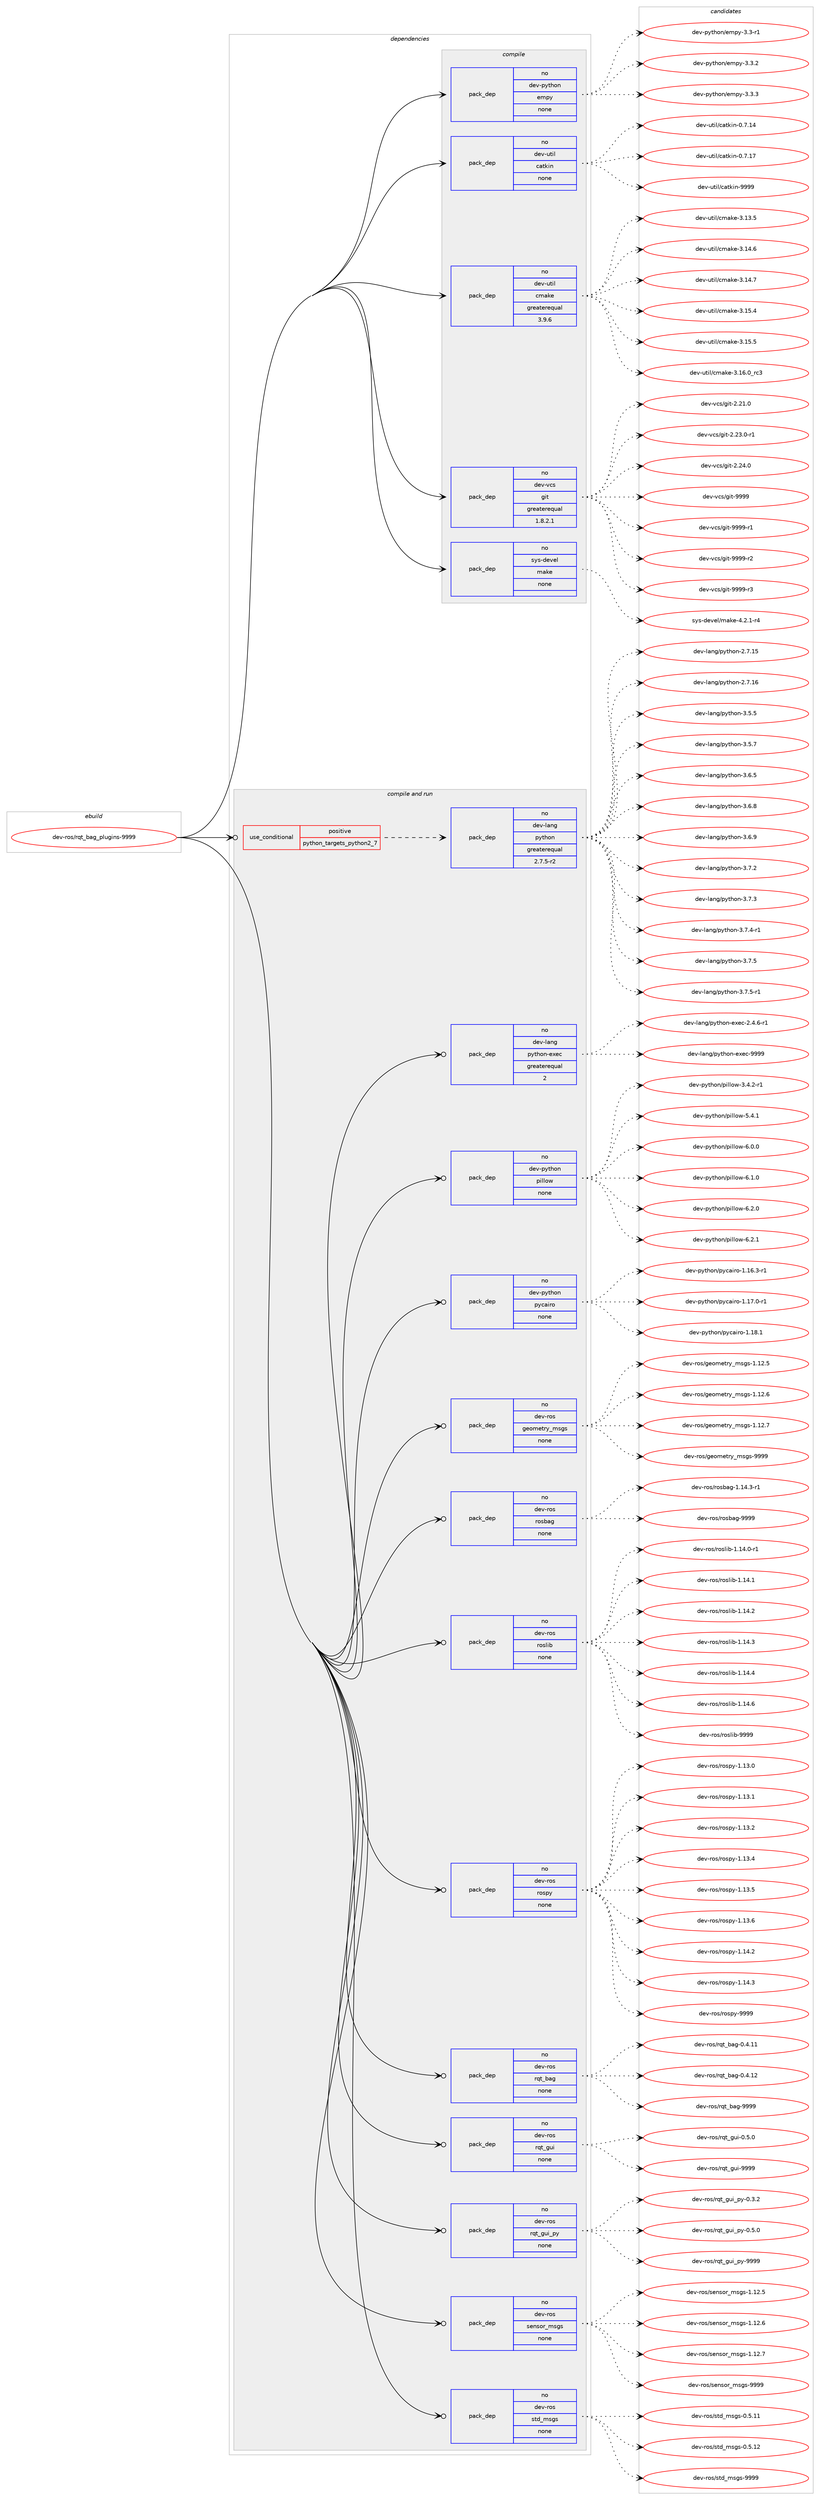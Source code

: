 digraph prolog {

# *************
# Graph options
# *************

newrank=true;
concentrate=true;
compound=true;
graph [rankdir=LR,fontname=Helvetica,fontsize=10,ranksep=1.5];#, ranksep=2.5, nodesep=0.2];
edge  [arrowhead=vee];
node  [fontname=Helvetica,fontsize=10];

# **********
# The ebuild
# **********

subgraph cluster_leftcol {
color=gray;
rank=same;
label=<<i>ebuild</i>>;
id [label="dev-ros/rqt_bag_plugins-9999", color=red, width=4, href="../dev-ros/rqt_bag_plugins-9999.svg"];
}

# ****************
# The dependencies
# ****************

subgraph cluster_midcol {
color=gray;
label=<<i>dependencies</i>>;
subgraph cluster_compile {
fillcolor="#eeeeee";
style=filled;
label=<<i>compile</i>>;
subgraph pack498050 {
dependency665204 [label=<<TABLE BORDER="0" CELLBORDER="1" CELLSPACING="0" CELLPADDING="4" WIDTH="220"><TR><TD ROWSPAN="6" CELLPADDING="30">pack_dep</TD></TR><TR><TD WIDTH="110">no</TD></TR><TR><TD>dev-python</TD></TR><TR><TD>empy</TD></TR><TR><TD>none</TD></TR><TR><TD></TD></TR></TABLE>>, shape=none, color=blue];
}
id:e -> dependency665204:w [weight=20,style="solid",arrowhead="vee"];
subgraph pack498051 {
dependency665205 [label=<<TABLE BORDER="0" CELLBORDER="1" CELLSPACING="0" CELLPADDING="4" WIDTH="220"><TR><TD ROWSPAN="6" CELLPADDING="30">pack_dep</TD></TR><TR><TD WIDTH="110">no</TD></TR><TR><TD>dev-util</TD></TR><TR><TD>catkin</TD></TR><TR><TD>none</TD></TR><TR><TD></TD></TR></TABLE>>, shape=none, color=blue];
}
id:e -> dependency665205:w [weight=20,style="solid",arrowhead="vee"];
subgraph pack498052 {
dependency665206 [label=<<TABLE BORDER="0" CELLBORDER="1" CELLSPACING="0" CELLPADDING="4" WIDTH="220"><TR><TD ROWSPAN="6" CELLPADDING="30">pack_dep</TD></TR><TR><TD WIDTH="110">no</TD></TR><TR><TD>dev-util</TD></TR><TR><TD>cmake</TD></TR><TR><TD>greaterequal</TD></TR><TR><TD>3.9.6</TD></TR></TABLE>>, shape=none, color=blue];
}
id:e -> dependency665206:w [weight=20,style="solid",arrowhead="vee"];
subgraph pack498053 {
dependency665207 [label=<<TABLE BORDER="0" CELLBORDER="1" CELLSPACING="0" CELLPADDING="4" WIDTH="220"><TR><TD ROWSPAN="6" CELLPADDING="30">pack_dep</TD></TR><TR><TD WIDTH="110">no</TD></TR><TR><TD>dev-vcs</TD></TR><TR><TD>git</TD></TR><TR><TD>greaterequal</TD></TR><TR><TD>1.8.2.1</TD></TR></TABLE>>, shape=none, color=blue];
}
id:e -> dependency665207:w [weight=20,style="solid",arrowhead="vee"];
subgraph pack498054 {
dependency665208 [label=<<TABLE BORDER="0" CELLBORDER="1" CELLSPACING="0" CELLPADDING="4" WIDTH="220"><TR><TD ROWSPAN="6" CELLPADDING="30">pack_dep</TD></TR><TR><TD WIDTH="110">no</TD></TR><TR><TD>sys-devel</TD></TR><TR><TD>make</TD></TR><TR><TD>none</TD></TR><TR><TD></TD></TR></TABLE>>, shape=none, color=blue];
}
id:e -> dependency665208:w [weight=20,style="solid",arrowhead="vee"];
}
subgraph cluster_compileandrun {
fillcolor="#eeeeee";
style=filled;
label=<<i>compile and run</i>>;
subgraph cond155248 {
dependency665209 [label=<<TABLE BORDER="0" CELLBORDER="1" CELLSPACING="0" CELLPADDING="4"><TR><TD ROWSPAN="3" CELLPADDING="10">use_conditional</TD></TR><TR><TD>positive</TD></TR><TR><TD>python_targets_python2_7</TD></TR></TABLE>>, shape=none, color=red];
subgraph pack498055 {
dependency665210 [label=<<TABLE BORDER="0" CELLBORDER="1" CELLSPACING="0" CELLPADDING="4" WIDTH="220"><TR><TD ROWSPAN="6" CELLPADDING="30">pack_dep</TD></TR><TR><TD WIDTH="110">no</TD></TR><TR><TD>dev-lang</TD></TR><TR><TD>python</TD></TR><TR><TD>greaterequal</TD></TR><TR><TD>2.7.5-r2</TD></TR></TABLE>>, shape=none, color=blue];
}
dependency665209:e -> dependency665210:w [weight=20,style="dashed",arrowhead="vee"];
}
id:e -> dependency665209:w [weight=20,style="solid",arrowhead="odotvee"];
subgraph pack498056 {
dependency665211 [label=<<TABLE BORDER="0" CELLBORDER="1" CELLSPACING="0" CELLPADDING="4" WIDTH="220"><TR><TD ROWSPAN="6" CELLPADDING="30">pack_dep</TD></TR><TR><TD WIDTH="110">no</TD></TR><TR><TD>dev-lang</TD></TR><TR><TD>python-exec</TD></TR><TR><TD>greaterequal</TD></TR><TR><TD>2</TD></TR></TABLE>>, shape=none, color=blue];
}
id:e -> dependency665211:w [weight=20,style="solid",arrowhead="odotvee"];
subgraph pack498057 {
dependency665212 [label=<<TABLE BORDER="0" CELLBORDER="1" CELLSPACING="0" CELLPADDING="4" WIDTH="220"><TR><TD ROWSPAN="6" CELLPADDING="30">pack_dep</TD></TR><TR><TD WIDTH="110">no</TD></TR><TR><TD>dev-python</TD></TR><TR><TD>pillow</TD></TR><TR><TD>none</TD></TR><TR><TD></TD></TR></TABLE>>, shape=none, color=blue];
}
id:e -> dependency665212:w [weight=20,style="solid",arrowhead="odotvee"];
subgraph pack498058 {
dependency665213 [label=<<TABLE BORDER="0" CELLBORDER="1" CELLSPACING="0" CELLPADDING="4" WIDTH="220"><TR><TD ROWSPAN="6" CELLPADDING="30">pack_dep</TD></TR><TR><TD WIDTH="110">no</TD></TR><TR><TD>dev-python</TD></TR><TR><TD>pycairo</TD></TR><TR><TD>none</TD></TR><TR><TD></TD></TR></TABLE>>, shape=none, color=blue];
}
id:e -> dependency665213:w [weight=20,style="solid",arrowhead="odotvee"];
subgraph pack498059 {
dependency665214 [label=<<TABLE BORDER="0" CELLBORDER="1" CELLSPACING="0" CELLPADDING="4" WIDTH="220"><TR><TD ROWSPAN="6" CELLPADDING="30">pack_dep</TD></TR><TR><TD WIDTH="110">no</TD></TR><TR><TD>dev-ros</TD></TR><TR><TD>geometry_msgs</TD></TR><TR><TD>none</TD></TR><TR><TD></TD></TR></TABLE>>, shape=none, color=blue];
}
id:e -> dependency665214:w [weight=20,style="solid",arrowhead="odotvee"];
subgraph pack498060 {
dependency665215 [label=<<TABLE BORDER="0" CELLBORDER="1" CELLSPACING="0" CELLPADDING="4" WIDTH="220"><TR><TD ROWSPAN="6" CELLPADDING="30">pack_dep</TD></TR><TR><TD WIDTH="110">no</TD></TR><TR><TD>dev-ros</TD></TR><TR><TD>rosbag</TD></TR><TR><TD>none</TD></TR><TR><TD></TD></TR></TABLE>>, shape=none, color=blue];
}
id:e -> dependency665215:w [weight=20,style="solid",arrowhead="odotvee"];
subgraph pack498061 {
dependency665216 [label=<<TABLE BORDER="0" CELLBORDER="1" CELLSPACING="0" CELLPADDING="4" WIDTH="220"><TR><TD ROWSPAN="6" CELLPADDING="30">pack_dep</TD></TR><TR><TD WIDTH="110">no</TD></TR><TR><TD>dev-ros</TD></TR><TR><TD>roslib</TD></TR><TR><TD>none</TD></TR><TR><TD></TD></TR></TABLE>>, shape=none, color=blue];
}
id:e -> dependency665216:w [weight=20,style="solid",arrowhead="odotvee"];
subgraph pack498062 {
dependency665217 [label=<<TABLE BORDER="0" CELLBORDER="1" CELLSPACING="0" CELLPADDING="4" WIDTH="220"><TR><TD ROWSPAN="6" CELLPADDING="30">pack_dep</TD></TR><TR><TD WIDTH="110">no</TD></TR><TR><TD>dev-ros</TD></TR><TR><TD>rospy</TD></TR><TR><TD>none</TD></TR><TR><TD></TD></TR></TABLE>>, shape=none, color=blue];
}
id:e -> dependency665217:w [weight=20,style="solid",arrowhead="odotvee"];
subgraph pack498063 {
dependency665218 [label=<<TABLE BORDER="0" CELLBORDER="1" CELLSPACING="0" CELLPADDING="4" WIDTH="220"><TR><TD ROWSPAN="6" CELLPADDING="30">pack_dep</TD></TR><TR><TD WIDTH="110">no</TD></TR><TR><TD>dev-ros</TD></TR><TR><TD>rqt_bag</TD></TR><TR><TD>none</TD></TR><TR><TD></TD></TR></TABLE>>, shape=none, color=blue];
}
id:e -> dependency665218:w [weight=20,style="solid",arrowhead="odotvee"];
subgraph pack498064 {
dependency665219 [label=<<TABLE BORDER="0" CELLBORDER="1" CELLSPACING="0" CELLPADDING="4" WIDTH="220"><TR><TD ROWSPAN="6" CELLPADDING="30">pack_dep</TD></TR><TR><TD WIDTH="110">no</TD></TR><TR><TD>dev-ros</TD></TR><TR><TD>rqt_gui</TD></TR><TR><TD>none</TD></TR><TR><TD></TD></TR></TABLE>>, shape=none, color=blue];
}
id:e -> dependency665219:w [weight=20,style="solid",arrowhead="odotvee"];
subgraph pack498065 {
dependency665220 [label=<<TABLE BORDER="0" CELLBORDER="1" CELLSPACING="0" CELLPADDING="4" WIDTH="220"><TR><TD ROWSPAN="6" CELLPADDING="30">pack_dep</TD></TR><TR><TD WIDTH="110">no</TD></TR><TR><TD>dev-ros</TD></TR><TR><TD>rqt_gui_py</TD></TR><TR><TD>none</TD></TR><TR><TD></TD></TR></TABLE>>, shape=none, color=blue];
}
id:e -> dependency665220:w [weight=20,style="solid",arrowhead="odotvee"];
subgraph pack498066 {
dependency665221 [label=<<TABLE BORDER="0" CELLBORDER="1" CELLSPACING="0" CELLPADDING="4" WIDTH="220"><TR><TD ROWSPAN="6" CELLPADDING="30">pack_dep</TD></TR><TR><TD WIDTH="110">no</TD></TR><TR><TD>dev-ros</TD></TR><TR><TD>sensor_msgs</TD></TR><TR><TD>none</TD></TR><TR><TD></TD></TR></TABLE>>, shape=none, color=blue];
}
id:e -> dependency665221:w [weight=20,style="solid",arrowhead="odotvee"];
subgraph pack498067 {
dependency665222 [label=<<TABLE BORDER="0" CELLBORDER="1" CELLSPACING="0" CELLPADDING="4" WIDTH="220"><TR><TD ROWSPAN="6" CELLPADDING="30">pack_dep</TD></TR><TR><TD WIDTH="110">no</TD></TR><TR><TD>dev-ros</TD></TR><TR><TD>std_msgs</TD></TR><TR><TD>none</TD></TR><TR><TD></TD></TR></TABLE>>, shape=none, color=blue];
}
id:e -> dependency665222:w [weight=20,style="solid",arrowhead="odotvee"];
}
subgraph cluster_run {
fillcolor="#eeeeee";
style=filled;
label=<<i>run</i>>;
}
}

# **************
# The candidates
# **************

subgraph cluster_choices {
rank=same;
color=gray;
label=<<i>candidates</i>>;

subgraph choice498050 {
color=black;
nodesep=1;
choice1001011184511212111610411111047101109112121455146514511449 [label="dev-python/empy-3.3-r1", color=red, width=4,href="../dev-python/empy-3.3-r1.svg"];
choice1001011184511212111610411111047101109112121455146514650 [label="dev-python/empy-3.3.2", color=red, width=4,href="../dev-python/empy-3.3.2.svg"];
choice1001011184511212111610411111047101109112121455146514651 [label="dev-python/empy-3.3.3", color=red, width=4,href="../dev-python/empy-3.3.3.svg"];
dependency665204:e -> choice1001011184511212111610411111047101109112121455146514511449:w [style=dotted,weight="100"];
dependency665204:e -> choice1001011184511212111610411111047101109112121455146514650:w [style=dotted,weight="100"];
dependency665204:e -> choice1001011184511212111610411111047101109112121455146514651:w [style=dotted,weight="100"];
}
subgraph choice498051 {
color=black;
nodesep=1;
choice1001011184511711610510847999711610710511045484655464952 [label="dev-util/catkin-0.7.14", color=red, width=4,href="../dev-util/catkin-0.7.14.svg"];
choice1001011184511711610510847999711610710511045484655464955 [label="dev-util/catkin-0.7.17", color=red, width=4,href="../dev-util/catkin-0.7.17.svg"];
choice100101118451171161051084799971161071051104557575757 [label="dev-util/catkin-9999", color=red, width=4,href="../dev-util/catkin-9999.svg"];
dependency665205:e -> choice1001011184511711610510847999711610710511045484655464952:w [style=dotted,weight="100"];
dependency665205:e -> choice1001011184511711610510847999711610710511045484655464955:w [style=dotted,weight="100"];
dependency665205:e -> choice100101118451171161051084799971161071051104557575757:w [style=dotted,weight="100"];
}
subgraph choice498052 {
color=black;
nodesep=1;
choice1001011184511711610510847991099710710145514649514653 [label="dev-util/cmake-3.13.5", color=red, width=4,href="../dev-util/cmake-3.13.5.svg"];
choice1001011184511711610510847991099710710145514649524654 [label="dev-util/cmake-3.14.6", color=red, width=4,href="../dev-util/cmake-3.14.6.svg"];
choice1001011184511711610510847991099710710145514649524655 [label="dev-util/cmake-3.14.7", color=red, width=4,href="../dev-util/cmake-3.14.7.svg"];
choice1001011184511711610510847991099710710145514649534652 [label="dev-util/cmake-3.15.4", color=red, width=4,href="../dev-util/cmake-3.15.4.svg"];
choice1001011184511711610510847991099710710145514649534653 [label="dev-util/cmake-3.15.5", color=red, width=4,href="../dev-util/cmake-3.15.5.svg"];
choice1001011184511711610510847991099710710145514649544648951149951 [label="dev-util/cmake-3.16.0_rc3", color=red, width=4,href="../dev-util/cmake-3.16.0_rc3.svg"];
dependency665206:e -> choice1001011184511711610510847991099710710145514649514653:w [style=dotted,weight="100"];
dependency665206:e -> choice1001011184511711610510847991099710710145514649524654:w [style=dotted,weight="100"];
dependency665206:e -> choice1001011184511711610510847991099710710145514649524655:w [style=dotted,weight="100"];
dependency665206:e -> choice1001011184511711610510847991099710710145514649534652:w [style=dotted,weight="100"];
dependency665206:e -> choice1001011184511711610510847991099710710145514649534653:w [style=dotted,weight="100"];
dependency665206:e -> choice1001011184511711610510847991099710710145514649544648951149951:w [style=dotted,weight="100"];
}
subgraph choice498053 {
color=black;
nodesep=1;
choice10010111845118991154710310511645504650494648 [label="dev-vcs/git-2.21.0", color=red, width=4,href="../dev-vcs/git-2.21.0.svg"];
choice100101118451189911547103105116455046505146484511449 [label="dev-vcs/git-2.23.0-r1", color=red, width=4,href="../dev-vcs/git-2.23.0-r1.svg"];
choice10010111845118991154710310511645504650524648 [label="dev-vcs/git-2.24.0", color=red, width=4,href="../dev-vcs/git-2.24.0.svg"];
choice1001011184511899115471031051164557575757 [label="dev-vcs/git-9999", color=red, width=4,href="../dev-vcs/git-9999.svg"];
choice10010111845118991154710310511645575757574511449 [label="dev-vcs/git-9999-r1", color=red, width=4,href="../dev-vcs/git-9999-r1.svg"];
choice10010111845118991154710310511645575757574511450 [label="dev-vcs/git-9999-r2", color=red, width=4,href="../dev-vcs/git-9999-r2.svg"];
choice10010111845118991154710310511645575757574511451 [label="dev-vcs/git-9999-r3", color=red, width=4,href="../dev-vcs/git-9999-r3.svg"];
dependency665207:e -> choice10010111845118991154710310511645504650494648:w [style=dotted,weight="100"];
dependency665207:e -> choice100101118451189911547103105116455046505146484511449:w [style=dotted,weight="100"];
dependency665207:e -> choice10010111845118991154710310511645504650524648:w [style=dotted,weight="100"];
dependency665207:e -> choice1001011184511899115471031051164557575757:w [style=dotted,weight="100"];
dependency665207:e -> choice10010111845118991154710310511645575757574511449:w [style=dotted,weight="100"];
dependency665207:e -> choice10010111845118991154710310511645575757574511450:w [style=dotted,weight="100"];
dependency665207:e -> choice10010111845118991154710310511645575757574511451:w [style=dotted,weight="100"];
}
subgraph choice498054 {
color=black;
nodesep=1;
choice1151211154510010111810110847109971071014552465046494511452 [label="sys-devel/make-4.2.1-r4", color=red, width=4,href="../sys-devel/make-4.2.1-r4.svg"];
dependency665208:e -> choice1151211154510010111810110847109971071014552465046494511452:w [style=dotted,weight="100"];
}
subgraph choice498055 {
color=black;
nodesep=1;
choice10010111845108971101034711212111610411111045504655464953 [label="dev-lang/python-2.7.15", color=red, width=4,href="../dev-lang/python-2.7.15.svg"];
choice10010111845108971101034711212111610411111045504655464954 [label="dev-lang/python-2.7.16", color=red, width=4,href="../dev-lang/python-2.7.16.svg"];
choice100101118451089711010347112121116104111110455146534653 [label="dev-lang/python-3.5.5", color=red, width=4,href="../dev-lang/python-3.5.5.svg"];
choice100101118451089711010347112121116104111110455146534655 [label="dev-lang/python-3.5.7", color=red, width=4,href="../dev-lang/python-3.5.7.svg"];
choice100101118451089711010347112121116104111110455146544653 [label="dev-lang/python-3.6.5", color=red, width=4,href="../dev-lang/python-3.6.5.svg"];
choice100101118451089711010347112121116104111110455146544656 [label="dev-lang/python-3.6.8", color=red, width=4,href="../dev-lang/python-3.6.8.svg"];
choice100101118451089711010347112121116104111110455146544657 [label="dev-lang/python-3.6.9", color=red, width=4,href="../dev-lang/python-3.6.9.svg"];
choice100101118451089711010347112121116104111110455146554650 [label="dev-lang/python-3.7.2", color=red, width=4,href="../dev-lang/python-3.7.2.svg"];
choice100101118451089711010347112121116104111110455146554651 [label="dev-lang/python-3.7.3", color=red, width=4,href="../dev-lang/python-3.7.3.svg"];
choice1001011184510897110103471121211161041111104551465546524511449 [label="dev-lang/python-3.7.4-r1", color=red, width=4,href="../dev-lang/python-3.7.4-r1.svg"];
choice100101118451089711010347112121116104111110455146554653 [label="dev-lang/python-3.7.5", color=red, width=4,href="../dev-lang/python-3.7.5.svg"];
choice1001011184510897110103471121211161041111104551465546534511449 [label="dev-lang/python-3.7.5-r1", color=red, width=4,href="../dev-lang/python-3.7.5-r1.svg"];
dependency665210:e -> choice10010111845108971101034711212111610411111045504655464953:w [style=dotted,weight="100"];
dependency665210:e -> choice10010111845108971101034711212111610411111045504655464954:w [style=dotted,weight="100"];
dependency665210:e -> choice100101118451089711010347112121116104111110455146534653:w [style=dotted,weight="100"];
dependency665210:e -> choice100101118451089711010347112121116104111110455146534655:w [style=dotted,weight="100"];
dependency665210:e -> choice100101118451089711010347112121116104111110455146544653:w [style=dotted,weight="100"];
dependency665210:e -> choice100101118451089711010347112121116104111110455146544656:w [style=dotted,weight="100"];
dependency665210:e -> choice100101118451089711010347112121116104111110455146544657:w [style=dotted,weight="100"];
dependency665210:e -> choice100101118451089711010347112121116104111110455146554650:w [style=dotted,weight="100"];
dependency665210:e -> choice100101118451089711010347112121116104111110455146554651:w [style=dotted,weight="100"];
dependency665210:e -> choice1001011184510897110103471121211161041111104551465546524511449:w [style=dotted,weight="100"];
dependency665210:e -> choice100101118451089711010347112121116104111110455146554653:w [style=dotted,weight="100"];
dependency665210:e -> choice1001011184510897110103471121211161041111104551465546534511449:w [style=dotted,weight="100"];
}
subgraph choice498056 {
color=black;
nodesep=1;
choice10010111845108971101034711212111610411111045101120101994550465246544511449 [label="dev-lang/python-exec-2.4.6-r1", color=red, width=4,href="../dev-lang/python-exec-2.4.6-r1.svg"];
choice10010111845108971101034711212111610411111045101120101994557575757 [label="dev-lang/python-exec-9999", color=red, width=4,href="../dev-lang/python-exec-9999.svg"];
dependency665211:e -> choice10010111845108971101034711212111610411111045101120101994550465246544511449:w [style=dotted,weight="100"];
dependency665211:e -> choice10010111845108971101034711212111610411111045101120101994557575757:w [style=dotted,weight="100"];
}
subgraph choice498057 {
color=black;
nodesep=1;
choice10010111845112121116104111110471121051081081111194551465246504511449 [label="dev-python/pillow-3.4.2-r1", color=red, width=4,href="../dev-python/pillow-3.4.2-r1.svg"];
choice1001011184511212111610411111047112105108108111119455346524649 [label="dev-python/pillow-5.4.1", color=red, width=4,href="../dev-python/pillow-5.4.1.svg"];
choice1001011184511212111610411111047112105108108111119455446484648 [label="dev-python/pillow-6.0.0", color=red, width=4,href="../dev-python/pillow-6.0.0.svg"];
choice1001011184511212111610411111047112105108108111119455446494648 [label="dev-python/pillow-6.1.0", color=red, width=4,href="../dev-python/pillow-6.1.0.svg"];
choice1001011184511212111610411111047112105108108111119455446504648 [label="dev-python/pillow-6.2.0", color=red, width=4,href="../dev-python/pillow-6.2.0.svg"];
choice1001011184511212111610411111047112105108108111119455446504649 [label="dev-python/pillow-6.2.1", color=red, width=4,href="../dev-python/pillow-6.2.1.svg"];
dependency665212:e -> choice10010111845112121116104111110471121051081081111194551465246504511449:w [style=dotted,weight="100"];
dependency665212:e -> choice1001011184511212111610411111047112105108108111119455346524649:w [style=dotted,weight="100"];
dependency665212:e -> choice1001011184511212111610411111047112105108108111119455446484648:w [style=dotted,weight="100"];
dependency665212:e -> choice1001011184511212111610411111047112105108108111119455446494648:w [style=dotted,weight="100"];
dependency665212:e -> choice1001011184511212111610411111047112105108108111119455446504648:w [style=dotted,weight="100"];
dependency665212:e -> choice1001011184511212111610411111047112105108108111119455446504649:w [style=dotted,weight="100"];
}
subgraph choice498058 {
color=black;
nodesep=1;
choice10010111845112121116104111110471121219997105114111454946495446514511449 [label="dev-python/pycairo-1.16.3-r1", color=red, width=4,href="../dev-python/pycairo-1.16.3-r1.svg"];
choice10010111845112121116104111110471121219997105114111454946495546484511449 [label="dev-python/pycairo-1.17.0-r1", color=red, width=4,href="../dev-python/pycairo-1.17.0-r1.svg"];
choice1001011184511212111610411111047112121999710511411145494649564649 [label="dev-python/pycairo-1.18.1", color=red, width=4,href="../dev-python/pycairo-1.18.1.svg"];
dependency665213:e -> choice10010111845112121116104111110471121219997105114111454946495446514511449:w [style=dotted,weight="100"];
dependency665213:e -> choice10010111845112121116104111110471121219997105114111454946495546484511449:w [style=dotted,weight="100"];
dependency665213:e -> choice1001011184511212111610411111047112121999710511411145494649564649:w [style=dotted,weight="100"];
}
subgraph choice498059 {
color=black;
nodesep=1;
choice10010111845114111115471031011111091011161141219510911510311545494649504653 [label="dev-ros/geometry_msgs-1.12.5", color=red, width=4,href="../dev-ros/geometry_msgs-1.12.5.svg"];
choice10010111845114111115471031011111091011161141219510911510311545494649504654 [label="dev-ros/geometry_msgs-1.12.6", color=red, width=4,href="../dev-ros/geometry_msgs-1.12.6.svg"];
choice10010111845114111115471031011111091011161141219510911510311545494649504655 [label="dev-ros/geometry_msgs-1.12.7", color=red, width=4,href="../dev-ros/geometry_msgs-1.12.7.svg"];
choice1001011184511411111547103101111109101116114121951091151031154557575757 [label="dev-ros/geometry_msgs-9999", color=red, width=4,href="../dev-ros/geometry_msgs-9999.svg"];
dependency665214:e -> choice10010111845114111115471031011111091011161141219510911510311545494649504653:w [style=dotted,weight="100"];
dependency665214:e -> choice10010111845114111115471031011111091011161141219510911510311545494649504654:w [style=dotted,weight="100"];
dependency665214:e -> choice10010111845114111115471031011111091011161141219510911510311545494649504655:w [style=dotted,weight="100"];
dependency665214:e -> choice1001011184511411111547103101111109101116114121951091151031154557575757:w [style=dotted,weight="100"];
}
subgraph choice498060 {
color=black;
nodesep=1;
choice10010111845114111115471141111159897103454946495246514511449 [label="dev-ros/rosbag-1.14.3-r1", color=red, width=4,href="../dev-ros/rosbag-1.14.3-r1.svg"];
choice100101118451141111154711411111598971034557575757 [label="dev-ros/rosbag-9999", color=red, width=4,href="../dev-ros/rosbag-9999.svg"];
dependency665215:e -> choice10010111845114111115471141111159897103454946495246514511449:w [style=dotted,weight="100"];
dependency665215:e -> choice100101118451141111154711411111598971034557575757:w [style=dotted,weight="100"];
}
subgraph choice498061 {
color=black;
nodesep=1;
choice100101118451141111154711411111510810598454946495246484511449 [label="dev-ros/roslib-1.14.0-r1", color=red, width=4,href="../dev-ros/roslib-1.14.0-r1.svg"];
choice10010111845114111115471141111151081059845494649524649 [label="dev-ros/roslib-1.14.1", color=red, width=4,href="../dev-ros/roslib-1.14.1.svg"];
choice10010111845114111115471141111151081059845494649524650 [label="dev-ros/roslib-1.14.2", color=red, width=4,href="../dev-ros/roslib-1.14.2.svg"];
choice10010111845114111115471141111151081059845494649524651 [label="dev-ros/roslib-1.14.3", color=red, width=4,href="../dev-ros/roslib-1.14.3.svg"];
choice10010111845114111115471141111151081059845494649524652 [label="dev-ros/roslib-1.14.4", color=red, width=4,href="../dev-ros/roslib-1.14.4.svg"];
choice10010111845114111115471141111151081059845494649524654 [label="dev-ros/roslib-1.14.6", color=red, width=4,href="../dev-ros/roslib-1.14.6.svg"];
choice1001011184511411111547114111115108105984557575757 [label="dev-ros/roslib-9999", color=red, width=4,href="../dev-ros/roslib-9999.svg"];
dependency665216:e -> choice100101118451141111154711411111510810598454946495246484511449:w [style=dotted,weight="100"];
dependency665216:e -> choice10010111845114111115471141111151081059845494649524649:w [style=dotted,weight="100"];
dependency665216:e -> choice10010111845114111115471141111151081059845494649524650:w [style=dotted,weight="100"];
dependency665216:e -> choice10010111845114111115471141111151081059845494649524651:w [style=dotted,weight="100"];
dependency665216:e -> choice10010111845114111115471141111151081059845494649524652:w [style=dotted,weight="100"];
dependency665216:e -> choice10010111845114111115471141111151081059845494649524654:w [style=dotted,weight="100"];
dependency665216:e -> choice1001011184511411111547114111115108105984557575757:w [style=dotted,weight="100"];
}
subgraph choice498062 {
color=black;
nodesep=1;
choice100101118451141111154711411111511212145494649514648 [label="dev-ros/rospy-1.13.0", color=red, width=4,href="../dev-ros/rospy-1.13.0.svg"];
choice100101118451141111154711411111511212145494649514649 [label="dev-ros/rospy-1.13.1", color=red, width=4,href="../dev-ros/rospy-1.13.1.svg"];
choice100101118451141111154711411111511212145494649514650 [label="dev-ros/rospy-1.13.2", color=red, width=4,href="../dev-ros/rospy-1.13.2.svg"];
choice100101118451141111154711411111511212145494649514652 [label="dev-ros/rospy-1.13.4", color=red, width=4,href="../dev-ros/rospy-1.13.4.svg"];
choice100101118451141111154711411111511212145494649514653 [label="dev-ros/rospy-1.13.5", color=red, width=4,href="../dev-ros/rospy-1.13.5.svg"];
choice100101118451141111154711411111511212145494649514654 [label="dev-ros/rospy-1.13.6", color=red, width=4,href="../dev-ros/rospy-1.13.6.svg"];
choice100101118451141111154711411111511212145494649524650 [label="dev-ros/rospy-1.14.2", color=red, width=4,href="../dev-ros/rospy-1.14.2.svg"];
choice100101118451141111154711411111511212145494649524651 [label="dev-ros/rospy-1.14.3", color=red, width=4,href="../dev-ros/rospy-1.14.3.svg"];
choice10010111845114111115471141111151121214557575757 [label="dev-ros/rospy-9999", color=red, width=4,href="../dev-ros/rospy-9999.svg"];
dependency665217:e -> choice100101118451141111154711411111511212145494649514648:w [style=dotted,weight="100"];
dependency665217:e -> choice100101118451141111154711411111511212145494649514649:w [style=dotted,weight="100"];
dependency665217:e -> choice100101118451141111154711411111511212145494649514650:w [style=dotted,weight="100"];
dependency665217:e -> choice100101118451141111154711411111511212145494649514652:w [style=dotted,weight="100"];
dependency665217:e -> choice100101118451141111154711411111511212145494649514653:w [style=dotted,weight="100"];
dependency665217:e -> choice100101118451141111154711411111511212145494649514654:w [style=dotted,weight="100"];
dependency665217:e -> choice100101118451141111154711411111511212145494649524650:w [style=dotted,weight="100"];
dependency665217:e -> choice100101118451141111154711411111511212145494649524651:w [style=dotted,weight="100"];
dependency665217:e -> choice10010111845114111115471141111151121214557575757:w [style=dotted,weight="100"];
}
subgraph choice498063 {
color=black;
nodesep=1;
choice100101118451141111154711411311695989710345484652464949 [label="dev-ros/rqt_bag-0.4.11", color=red, width=4,href="../dev-ros/rqt_bag-0.4.11.svg"];
choice100101118451141111154711411311695989710345484652464950 [label="dev-ros/rqt_bag-0.4.12", color=red, width=4,href="../dev-ros/rqt_bag-0.4.12.svg"];
choice10010111845114111115471141131169598971034557575757 [label="dev-ros/rqt_bag-9999", color=red, width=4,href="../dev-ros/rqt_bag-9999.svg"];
dependency665218:e -> choice100101118451141111154711411311695989710345484652464949:w [style=dotted,weight="100"];
dependency665218:e -> choice100101118451141111154711411311695989710345484652464950:w [style=dotted,weight="100"];
dependency665218:e -> choice10010111845114111115471141131169598971034557575757:w [style=dotted,weight="100"];
}
subgraph choice498064 {
color=black;
nodesep=1;
choice100101118451141111154711411311695103117105454846534648 [label="dev-ros/rqt_gui-0.5.0", color=red, width=4,href="../dev-ros/rqt_gui-0.5.0.svg"];
choice1001011184511411111547114113116951031171054557575757 [label="dev-ros/rqt_gui-9999", color=red, width=4,href="../dev-ros/rqt_gui-9999.svg"];
dependency665219:e -> choice100101118451141111154711411311695103117105454846534648:w [style=dotted,weight="100"];
dependency665219:e -> choice1001011184511411111547114113116951031171054557575757:w [style=dotted,weight="100"];
}
subgraph choice498065 {
color=black;
nodesep=1;
choice10010111845114111115471141131169510311710595112121454846514650 [label="dev-ros/rqt_gui_py-0.3.2", color=red, width=4,href="../dev-ros/rqt_gui_py-0.3.2.svg"];
choice10010111845114111115471141131169510311710595112121454846534648 [label="dev-ros/rqt_gui_py-0.5.0", color=red, width=4,href="../dev-ros/rqt_gui_py-0.5.0.svg"];
choice100101118451141111154711411311695103117105951121214557575757 [label="dev-ros/rqt_gui_py-9999", color=red, width=4,href="../dev-ros/rqt_gui_py-9999.svg"];
dependency665220:e -> choice10010111845114111115471141131169510311710595112121454846514650:w [style=dotted,weight="100"];
dependency665220:e -> choice10010111845114111115471141131169510311710595112121454846534648:w [style=dotted,weight="100"];
dependency665220:e -> choice100101118451141111154711411311695103117105951121214557575757:w [style=dotted,weight="100"];
}
subgraph choice498066 {
color=black;
nodesep=1;
choice10010111845114111115471151011101151111149510911510311545494649504653 [label="dev-ros/sensor_msgs-1.12.5", color=red, width=4,href="../dev-ros/sensor_msgs-1.12.5.svg"];
choice10010111845114111115471151011101151111149510911510311545494649504654 [label="dev-ros/sensor_msgs-1.12.6", color=red, width=4,href="../dev-ros/sensor_msgs-1.12.6.svg"];
choice10010111845114111115471151011101151111149510911510311545494649504655 [label="dev-ros/sensor_msgs-1.12.7", color=red, width=4,href="../dev-ros/sensor_msgs-1.12.7.svg"];
choice1001011184511411111547115101110115111114951091151031154557575757 [label="dev-ros/sensor_msgs-9999", color=red, width=4,href="../dev-ros/sensor_msgs-9999.svg"];
dependency665221:e -> choice10010111845114111115471151011101151111149510911510311545494649504653:w [style=dotted,weight="100"];
dependency665221:e -> choice10010111845114111115471151011101151111149510911510311545494649504654:w [style=dotted,weight="100"];
dependency665221:e -> choice10010111845114111115471151011101151111149510911510311545494649504655:w [style=dotted,weight="100"];
dependency665221:e -> choice1001011184511411111547115101110115111114951091151031154557575757:w [style=dotted,weight="100"];
}
subgraph choice498067 {
color=black;
nodesep=1;
choice10010111845114111115471151161009510911510311545484653464949 [label="dev-ros/std_msgs-0.5.11", color=red, width=4,href="../dev-ros/std_msgs-0.5.11.svg"];
choice10010111845114111115471151161009510911510311545484653464950 [label="dev-ros/std_msgs-0.5.12", color=red, width=4,href="../dev-ros/std_msgs-0.5.12.svg"];
choice1001011184511411111547115116100951091151031154557575757 [label="dev-ros/std_msgs-9999", color=red, width=4,href="../dev-ros/std_msgs-9999.svg"];
dependency665222:e -> choice10010111845114111115471151161009510911510311545484653464949:w [style=dotted,weight="100"];
dependency665222:e -> choice10010111845114111115471151161009510911510311545484653464950:w [style=dotted,weight="100"];
dependency665222:e -> choice1001011184511411111547115116100951091151031154557575757:w [style=dotted,weight="100"];
}
}

}
